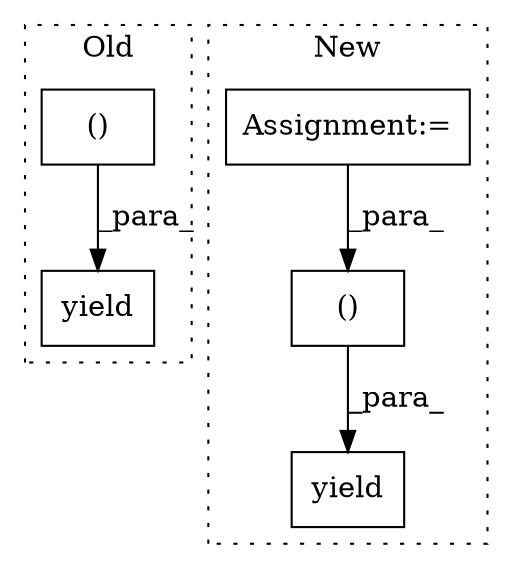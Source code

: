 digraph G {
subgraph cluster0 {
1 [label="yield" a="112" s="2965" l="16" shape="box"];
3 [label="()" a="106" s="2981" l="28" shape="box"];
label = "Old";
style="dotted";
}
subgraph cluster1 {
2 [label="()" a="106" s="3165" l="15" shape="box"];
4 [label="yield" a="112" s="3147" l="18" shape="box"];
5 [label="Assignment:=" a="7" s="3003" l="1" shape="box"];
label = "New";
style="dotted";
}
2 -> 4 [label="_para_"];
3 -> 1 [label="_para_"];
5 -> 2 [label="_para_"];
}